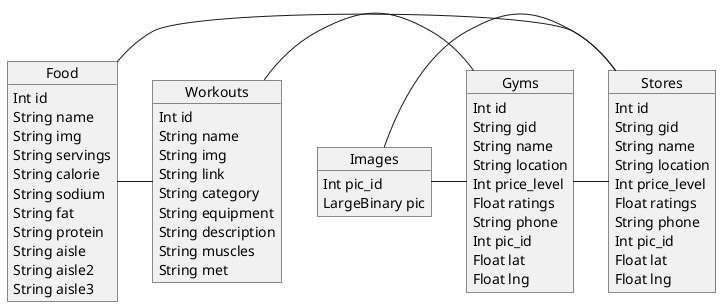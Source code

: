 @startuml
Object Food {
  Int id
  String name
  String img
  String servings
  String calorie
  String sodium
  String fat
  String protein
  String aisle
  String aisle2
  String aisle3
}

Object Gyms {
  Int id
  String gid
  String name
  String location
  Int price_level
  Float ratings 
  String phone
  Int pic_id
  Float lat
  Float lng
}

Object Workouts {
  Int id
  String name
  String img
  String link
  String category
  String equipment
  String description
  String muscles
  String met  
}

Object Stores {
  Int id
  String gid
  String name
  String location
  Int price_level
  Float ratings 
  String phone
  Int pic_id
  Float lat
  Float lng
}

Object Images {
  Int pic_id
  LargeBinary pic
}

Food - Workouts
Food - Stores
Workouts - Gyms
Gyms - Stores
Images - Stores
Images - Gyms
@enduml